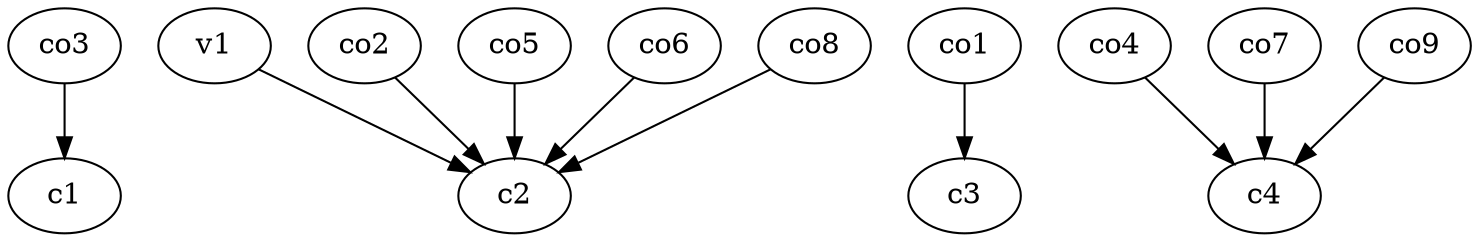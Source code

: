 strict digraph  {
c1;
c2;
c3;
c4;
v1;
co1;
co2;
co3;
co4;
co5;
co6;
co7;
co8;
co9;
v1 -> c2  [weight=1];
co1 -> c3  [weight=1];
co2 -> c2  [weight=1];
co3 -> c1  [weight=1];
co4 -> c4  [weight=1];
co5 -> c2  [weight=1];
co6 -> c2  [weight=1];
co7 -> c4  [weight=1];
co8 -> c2  [weight=1];
co9 -> c4  [weight=1];
}
